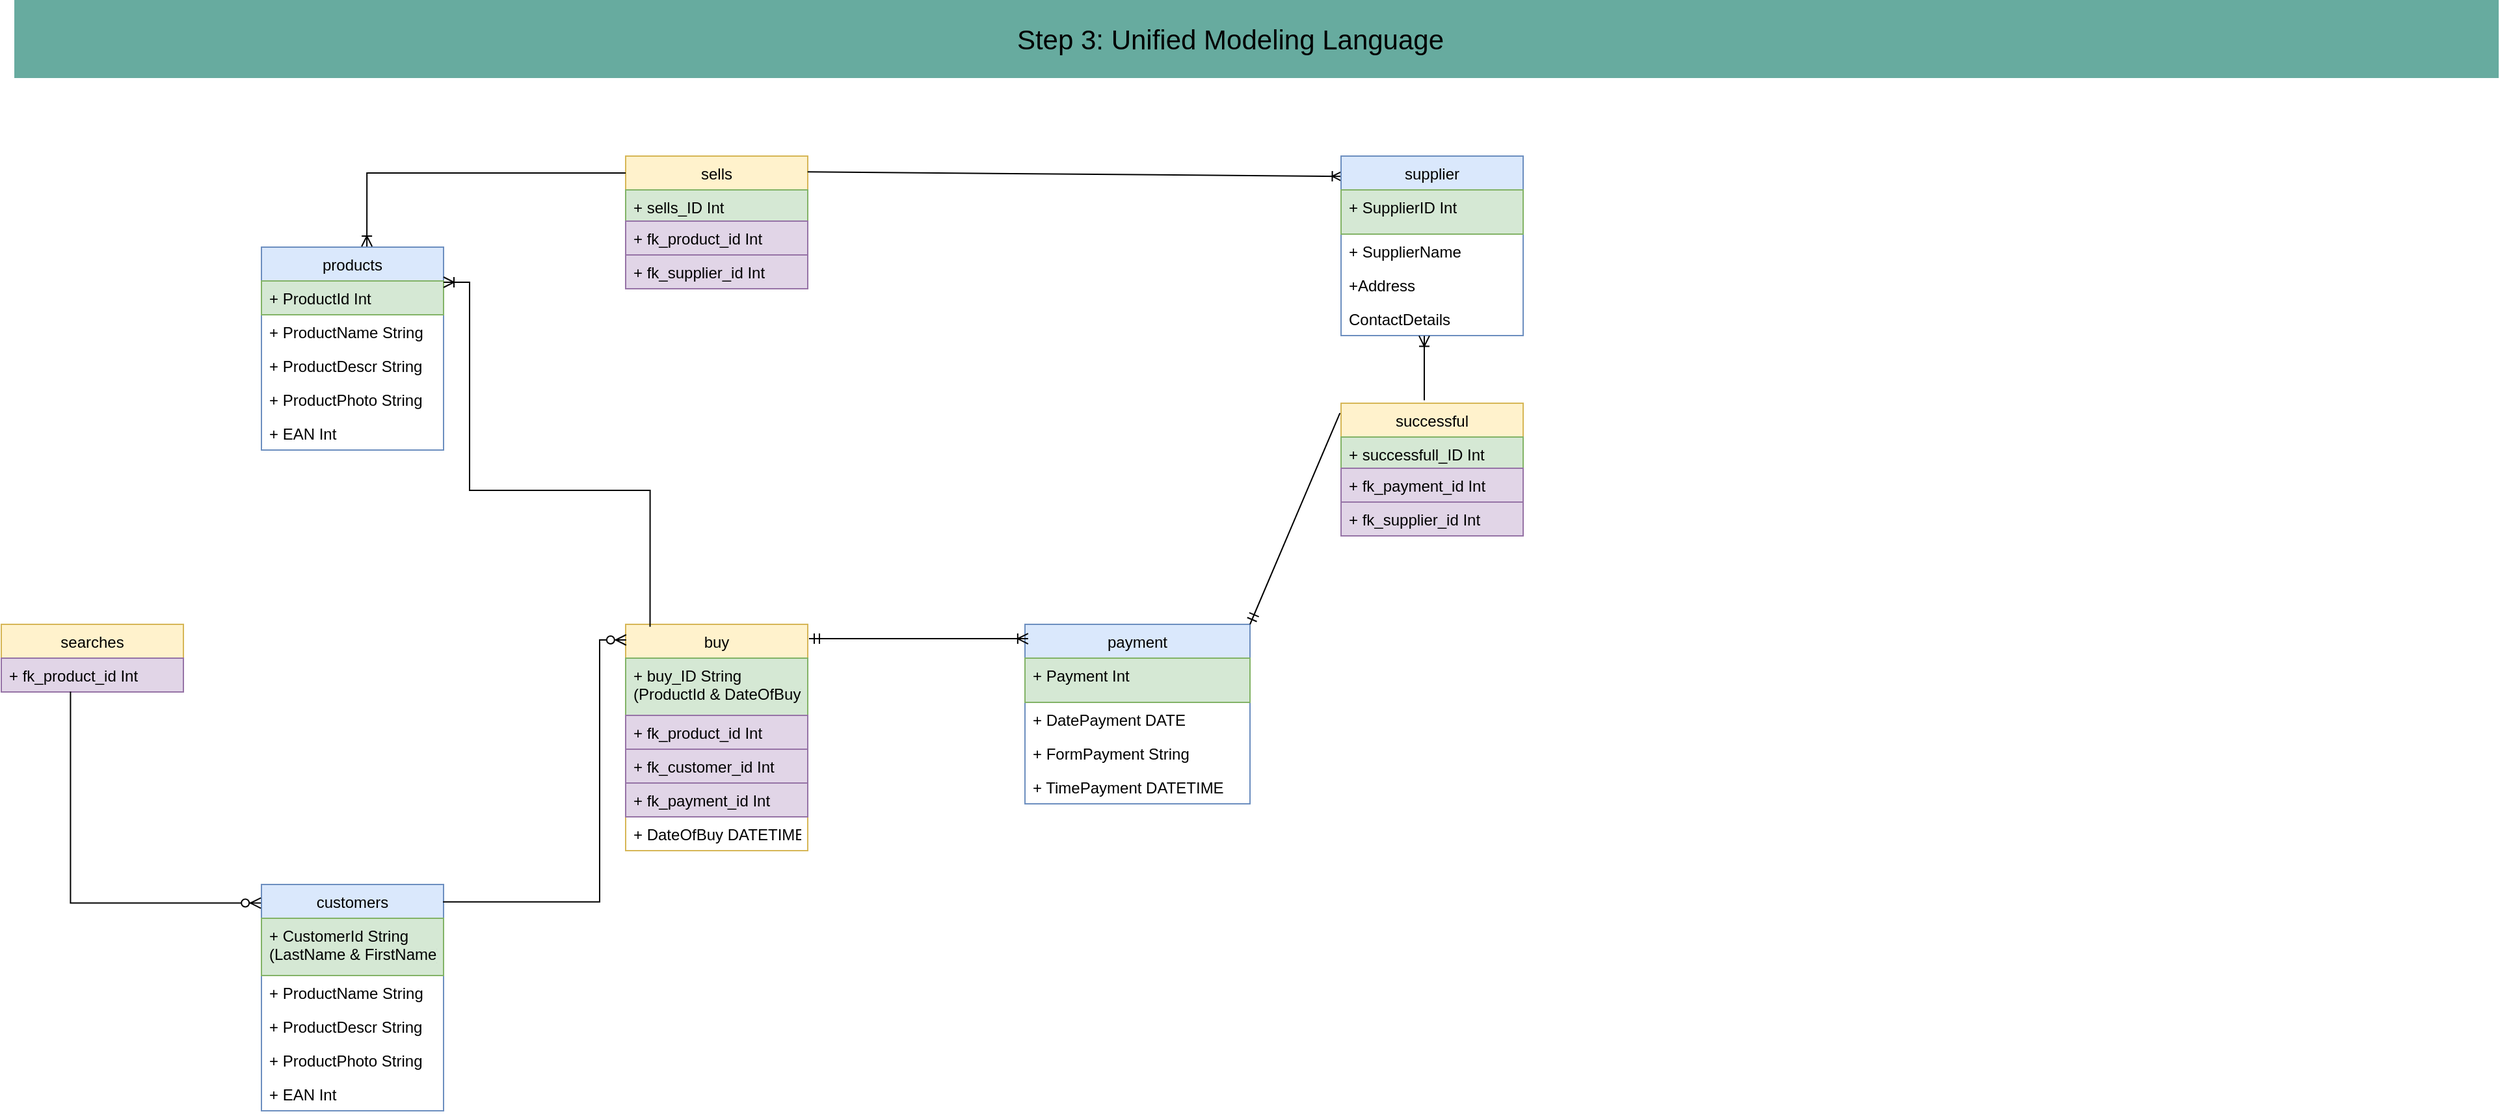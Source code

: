 <mxfile version="14.6.1" type="github">
  <diagram id="51T1Dkvb2ODKfpFt_ZPD" name="Page-1">
    <mxGraphModel dx="1483" dy="783" grid="1" gridSize="10" guides="1" tooltips="1" connect="1" arrows="1" fold="1" page="1" pageScale="1" pageWidth="827" pageHeight="1169" math="0" shadow="0">
      <root>
        <mxCell id="0" />
        <mxCell id="1" parent="0" />
        <mxCell id="ysUKuYNqQgm_iFsBiP2R-1" value="" style="rounded=0;whiteSpace=wrap;html=1;labelBackgroundColor=#009999;labelBorderColor=#000000;strokeColor=none;fillColor=#67AB9F;fontColor=#000000;" vertex="1" parent="1">
          <mxGeometry x="50" y="40" width="1910" height="60" as="geometry" />
        </mxCell>
        <mxCell id="ysUKuYNqQgm_iFsBiP2R-2" value="&lt;font style=&quot;font-size: 21px&quot;&gt;Step 3: Unified Modeling Language&lt;/font&gt;" style="text;html=1;strokeColor=none;fillColor=none;align=center;verticalAlign=middle;whiteSpace=wrap;rounded=0;labelBackgroundColor=none;fontColor=#000000;" vertex="1" parent="1">
          <mxGeometry x="70" y="60" width="1830" height="20" as="geometry" />
        </mxCell>
        <mxCell id="ysUKuYNqQgm_iFsBiP2R-3" value="products" style="swimlane;fontStyle=0;childLayout=stackLayout;horizontal=1;startSize=26;fillColor=#dae8fc;horizontalStack=0;resizeParent=1;resizeParentMax=0;resizeLast=0;collapsible=1;marginBottom=0;strokeColor=#6c8ebf;" vertex="1" parent="1">
          <mxGeometry x="240" y="230" width="140" height="156" as="geometry" />
        </mxCell>
        <mxCell id="ysUKuYNqQgm_iFsBiP2R-4" value="+ ProductId Int" style="text;align=left;verticalAlign=top;spacingLeft=4;spacingRight=4;overflow=hidden;rotatable=0;points=[[0,0.5],[1,0.5]];portConstraint=eastwest;fillColor=#d5e8d4;strokeColor=#82b366;" vertex="1" parent="ysUKuYNqQgm_iFsBiP2R-3">
          <mxGeometry y="26" width="140" height="26" as="geometry" />
        </mxCell>
        <mxCell id="ysUKuYNqQgm_iFsBiP2R-5" value="+ ProductName String" style="text;align=left;verticalAlign=top;spacingLeft=4;spacingRight=4;overflow=hidden;rotatable=0;points=[[0,0.5],[1,0.5]];portConstraint=eastwest;" vertex="1" parent="ysUKuYNqQgm_iFsBiP2R-3">
          <mxGeometry y="52" width="140" height="26" as="geometry" />
        </mxCell>
        <mxCell id="ysUKuYNqQgm_iFsBiP2R-6" value="+ ProductDescr String" style="text;align=left;verticalAlign=top;spacingLeft=4;spacingRight=4;overflow=hidden;rotatable=0;points=[[0,0.5],[1,0.5]];portConstraint=eastwest;" vertex="1" parent="ysUKuYNqQgm_iFsBiP2R-3">
          <mxGeometry y="78" width="140" height="26" as="geometry" />
        </mxCell>
        <mxCell id="ysUKuYNqQgm_iFsBiP2R-24" value="+ ProductPhoto String" style="text;align=left;verticalAlign=top;spacingLeft=4;spacingRight=4;overflow=hidden;rotatable=0;points=[[0,0.5],[1,0.5]];portConstraint=eastwest;" vertex="1" parent="ysUKuYNqQgm_iFsBiP2R-3">
          <mxGeometry y="104" width="140" height="26" as="geometry" />
        </mxCell>
        <mxCell id="ysUKuYNqQgm_iFsBiP2R-25" value="+ EAN Int" style="text;align=left;verticalAlign=top;spacingLeft=4;spacingRight=4;overflow=hidden;rotatable=0;points=[[0,0.5],[1,0.5]];portConstraint=eastwest;" vertex="1" parent="ysUKuYNqQgm_iFsBiP2R-3">
          <mxGeometry y="130" width="140" height="26" as="geometry" />
        </mxCell>
        <mxCell id="ysUKuYNqQgm_iFsBiP2R-7" value="searches" style="swimlane;fontStyle=0;childLayout=stackLayout;horizontal=1;startSize=26;fillColor=#fff2cc;horizontalStack=0;resizeParent=1;resizeParentMax=0;resizeLast=0;collapsible=1;marginBottom=0;strokeColor=#d6b656;" vertex="1" parent="1">
          <mxGeometry x="40" y="520" width="140" height="52" as="geometry" />
        </mxCell>
        <mxCell id="ysUKuYNqQgm_iFsBiP2R-8" value="+ fk_product_id Int" style="text;align=left;verticalAlign=top;spacingLeft=4;spacingRight=4;overflow=hidden;rotatable=0;points=[[0,0.5],[1,0.5]];portConstraint=eastwest;fillColor=#e1d5e7;strokeColor=#9673a6;" vertex="1" parent="ysUKuYNqQgm_iFsBiP2R-7">
          <mxGeometry y="26" width="140" height="26" as="geometry" />
        </mxCell>
        <mxCell id="ysUKuYNqQgm_iFsBiP2R-18" value="buy" style="swimlane;fontStyle=0;childLayout=stackLayout;horizontal=1;startSize=26;fillColor=#fff2cc;horizontalStack=0;resizeParent=1;resizeParentMax=0;resizeLast=0;collapsible=1;marginBottom=0;strokeColor=#d6b656;" vertex="1" parent="1">
          <mxGeometry x="520" y="520" width="140" height="174" as="geometry" />
        </mxCell>
        <mxCell id="ysUKuYNqQgm_iFsBiP2R-19" value="+ buy_ID String&#xa;(ProductId &amp; DateOfBuy)" style="text;align=left;verticalAlign=top;spacingLeft=4;spacingRight=4;overflow=hidden;rotatable=0;points=[[0,0.5],[1,0.5]];portConstraint=eastwest;fillColor=#d5e8d4;strokeColor=#82b366;" vertex="1" parent="ysUKuYNqQgm_iFsBiP2R-18">
          <mxGeometry y="26" width="140" height="44" as="geometry" />
        </mxCell>
        <mxCell id="ysUKuYNqQgm_iFsBiP2R-20" value="+ fk_product_id Int" style="text;align=left;verticalAlign=top;spacingLeft=4;spacingRight=4;overflow=hidden;rotatable=0;points=[[0,0.5],[1,0.5]];portConstraint=eastwest;fillColor=#e1d5e7;strokeColor=#9673a6;" vertex="1" parent="ysUKuYNqQgm_iFsBiP2R-18">
          <mxGeometry y="70" width="140" height="26" as="geometry" />
        </mxCell>
        <mxCell id="ysUKuYNqQgm_iFsBiP2R-21" value="+ fk_customer_id Int" style="text;align=left;verticalAlign=top;spacingLeft=4;spacingRight=4;overflow=hidden;rotatable=0;points=[[0,0.5],[1,0.5]];portConstraint=eastwest;fillColor=#e1d5e7;strokeColor=#9673a6;" vertex="1" parent="ysUKuYNqQgm_iFsBiP2R-18">
          <mxGeometry y="96" width="140" height="26" as="geometry" />
        </mxCell>
        <mxCell id="ysUKuYNqQgm_iFsBiP2R-23" value="+ fk_payment_id Int" style="text;align=left;verticalAlign=top;spacingLeft=4;spacingRight=4;overflow=hidden;rotatable=0;points=[[0,0.5],[1,0.5]];portConstraint=eastwest;fillColor=#e1d5e7;strokeColor=#9673a6;" vertex="1" parent="ysUKuYNqQgm_iFsBiP2R-18">
          <mxGeometry y="122" width="140" height="26" as="geometry" />
        </mxCell>
        <mxCell id="ysUKuYNqQgm_iFsBiP2R-32" value="+ DateOfBuy DATETIME" style="text;align=left;verticalAlign=top;spacingLeft=4;spacingRight=4;overflow=hidden;rotatable=0;points=[[0,0.5],[1,0.5]];portConstraint=eastwest;" vertex="1" parent="ysUKuYNqQgm_iFsBiP2R-18">
          <mxGeometry y="148" width="140" height="26" as="geometry" />
        </mxCell>
        <mxCell id="ysUKuYNqQgm_iFsBiP2R-26" value="customers" style="swimlane;fontStyle=0;childLayout=stackLayout;horizontal=1;startSize=26;fillColor=#dae8fc;horizontalStack=0;resizeParent=1;resizeParentMax=0;resizeLast=0;collapsible=1;marginBottom=0;strokeColor=#6c8ebf;" vertex="1" parent="1">
          <mxGeometry x="240" y="720" width="140" height="174" as="geometry" />
        </mxCell>
        <mxCell id="ysUKuYNqQgm_iFsBiP2R-27" value="+ CustomerId String&#xa;(LastName &amp; FirstName)" style="text;align=left;verticalAlign=top;spacingLeft=4;spacingRight=4;overflow=hidden;rotatable=0;points=[[0,0.5],[1,0.5]];portConstraint=eastwest;fillColor=#d5e8d4;strokeColor=#82b366;" vertex="1" parent="ysUKuYNqQgm_iFsBiP2R-26">
          <mxGeometry y="26" width="140" height="44" as="geometry" />
        </mxCell>
        <mxCell id="ysUKuYNqQgm_iFsBiP2R-28" value="+ ProductName String" style="text;align=left;verticalAlign=top;spacingLeft=4;spacingRight=4;overflow=hidden;rotatable=0;points=[[0,0.5],[1,0.5]];portConstraint=eastwest;" vertex="1" parent="ysUKuYNqQgm_iFsBiP2R-26">
          <mxGeometry y="70" width="140" height="26" as="geometry" />
        </mxCell>
        <mxCell id="ysUKuYNqQgm_iFsBiP2R-29" value="+ ProductDescr String" style="text;align=left;verticalAlign=top;spacingLeft=4;spacingRight=4;overflow=hidden;rotatable=0;points=[[0,0.5],[1,0.5]];portConstraint=eastwest;" vertex="1" parent="ysUKuYNqQgm_iFsBiP2R-26">
          <mxGeometry y="96" width="140" height="26" as="geometry" />
        </mxCell>
        <mxCell id="ysUKuYNqQgm_iFsBiP2R-30" value="+ ProductPhoto String" style="text;align=left;verticalAlign=top;spacingLeft=4;spacingRight=4;overflow=hidden;rotatable=0;points=[[0,0.5],[1,0.5]];portConstraint=eastwest;" vertex="1" parent="ysUKuYNqQgm_iFsBiP2R-26">
          <mxGeometry y="122" width="140" height="26" as="geometry" />
        </mxCell>
        <mxCell id="ysUKuYNqQgm_iFsBiP2R-31" value="+ EAN Int" style="text;align=left;verticalAlign=top;spacingLeft=4;spacingRight=4;overflow=hidden;rotatable=0;points=[[0,0.5],[1,0.5]];portConstraint=eastwest;" vertex="1" parent="ysUKuYNqQgm_iFsBiP2R-26">
          <mxGeometry y="148" width="140" height="26" as="geometry" />
        </mxCell>
        <mxCell id="ysUKuYNqQgm_iFsBiP2R-33" value="" style="fontSize=12;html=1;endArrow=ERzeroToMany;endFill=1;exitX=0.38;exitY=0.992;exitDx=0;exitDy=0;rounded=0;exitPerimeter=0;entryX=-0.003;entryY=0.082;entryDx=0;entryDy=0;entryPerimeter=0;edgeStyle=orthogonalEdgeStyle;" edge="1" parent="1" source="ysUKuYNqQgm_iFsBiP2R-8" target="ysUKuYNqQgm_iFsBiP2R-26">
          <mxGeometry width="100" height="100" relative="1" as="geometry">
            <mxPoint x="236" y="595" as="sourcePoint" />
            <mxPoint x="230" y="750" as="targetPoint" />
          </mxGeometry>
        </mxCell>
        <mxCell id="ysUKuYNqQgm_iFsBiP2R-35" value="" style="fontSize=12;html=1;endArrow=ERzeroToMany;endFill=1;startArrow=none;exitX=0.997;exitY=0.077;exitDx=0;exitDy=0;exitPerimeter=0;entryX=0.003;entryY=0.069;entryDx=0;entryDy=0;entryPerimeter=0;edgeStyle=orthogonalEdgeStyle;rounded=0;startFill=0;" edge="1" parent="1" source="ysUKuYNqQgm_iFsBiP2R-26" target="ysUKuYNqQgm_iFsBiP2R-18">
          <mxGeometry width="100" height="100" relative="1" as="geometry">
            <mxPoint x="400" y="710" as="sourcePoint" />
            <mxPoint x="500" y="610" as="targetPoint" />
            <Array as="points">
              <mxPoint x="500" y="733" />
              <mxPoint x="500" y="532" />
            </Array>
          </mxGeometry>
        </mxCell>
        <mxCell id="ysUKuYNqQgm_iFsBiP2R-36" value="" style="edgeStyle=orthogonalEdgeStyle;fontSize=12;html=1;endArrow=none;startArrow=ERoneToMany;rounded=0;startFill=0;endFill=0;entryX=0.134;entryY=0.011;entryDx=0;entryDy=0;entryPerimeter=0;" edge="1" parent="1" target="ysUKuYNqQgm_iFsBiP2R-18">
          <mxGeometry width="100" height="100" relative="1" as="geometry">
            <mxPoint x="380" y="257" as="sourcePoint" />
            <mxPoint x="538" y="510" as="targetPoint" />
            <Array as="points">
              <mxPoint x="400" y="257" />
              <mxPoint x="400" y="417" />
              <mxPoint x="539" y="417" />
            </Array>
          </mxGeometry>
        </mxCell>
        <mxCell id="ysUKuYNqQgm_iFsBiP2R-37" value="sells" style="swimlane;fontStyle=0;childLayout=stackLayout;horizontal=1;startSize=26;fillColor=#fff2cc;horizontalStack=0;resizeParent=1;resizeParentMax=0;resizeLast=0;collapsible=1;marginBottom=0;strokeColor=#d6b656;" vertex="1" parent="1">
          <mxGeometry x="520" y="160" width="140" height="102" as="geometry" />
        </mxCell>
        <mxCell id="ysUKuYNqQgm_iFsBiP2R-38" value="+ sells_ID Int" style="text;align=left;verticalAlign=top;spacingLeft=4;spacingRight=4;overflow=hidden;rotatable=0;points=[[0,0.5],[1,0.5]];portConstraint=eastwest;fillColor=#d5e8d4;strokeColor=#82b366;" vertex="1" parent="ysUKuYNqQgm_iFsBiP2R-37">
          <mxGeometry y="26" width="140" height="24" as="geometry" />
        </mxCell>
        <mxCell id="ysUKuYNqQgm_iFsBiP2R-39" value="+ fk_product_id Int" style="text;align=left;verticalAlign=top;spacingLeft=4;spacingRight=4;overflow=hidden;rotatable=0;points=[[0,0.5],[1,0.5]];portConstraint=eastwest;fillColor=#e1d5e7;strokeColor=#9673a6;" vertex="1" parent="ysUKuYNqQgm_iFsBiP2R-37">
          <mxGeometry y="50" width="140" height="26" as="geometry" />
        </mxCell>
        <mxCell id="ysUKuYNqQgm_iFsBiP2R-40" value="+ fk_supplier_id Int" style="text;align=left;verticalAlign=top;spacingLeft=4;spacingRight=4;overflow=hidden;rotatable=0;points=[[0,0.5],[1,0.5]];portConstraint=eastwest;fillColor=#e1d5e7;strokeColor=#9673a6;" vertex="1" parent="ysUKuYNqQgm_iFsBiP2R-37">
          <mxGeometry y="76" width="140" height="26" as="geometry" />
        </mxCell>
        <mxCell id="ysUKuYNqQgm_iFsBiP2R-44" value="" style="edgeStyle=orthogonalEdgeStyle;fontSize=12;html=1;endArrow=none;rounded=0;exitX=0.579;exitY=-0.003;exitDx=0;exitDy=0;exitPerimeter=0;startArrow=ERoneToMany;startFill=0;endFill=0;" edge="1" parent="1" source="ysUKuYNqQgm_iFsBiP2R-3">
          <mxGeometry width="100" height="100" relative="1" as="geometry">
            <mxPoint x="321" y="223" as="sourcePoint" />
            <mxPoint x="520" y="173" as="targetPoint" />
            <Array as="points">
              <mxPoint x="321" y="173" />
            </Array>
          </mxGeometry>
        </mxCell>
        <mxCell id="ysUKuYNqQgm_iFsBiP2R-46" value="" style="fontSize=12;html=1;endArrow=ERoneToMany;rounded=0;exitX=0.999;exitY=0.119;exitDx=0;exitDy=0;exitPerimeter=0;entryX=0.009;entryY=0.113;entryDx=0;entryDy=0;entryPerimeter=0;" edge="1" parent="1" source="ysUKuYNqQgm_iFsBiP2R-37" target="ysUKuYNqQgm_iFsBiP2R-47">
          <mxGeometry width="100" height="100" relative="1" as="geometry">
            <mxPoint x="850" y="246.532" as="sourcePoint" />
            <mxPoint x="830" y="172" as="targetPoint" />
          </mxGeometry>
        </mxCell>
        <mxCell id="ysUKuYNqQgm_iFsBiP2R-47" value="supplier" style="swimlane;fontStyle=0;childLayout=stackLayout;horizontal=1;startSize=26;fillColor=#dae8fc;horizontalStack=0;resizeParent=1;resizeParentMax=0;resizeLast=0;collapsible=1;marginBottom=0;strokeColor=#6c8ebf;" vertex="1" parent="1">
          <mxGeometry x="1070" y="160" width="140" height="138" as="geometry" />
        </mxCell>
        <mxCell id="ysUKuYNqQgm_iFsBiP2R-48" value="+ SupplierID Int" style="text;align=left;verticalAlign=top;spacingLeft=4;spacingRight=4;overflow=hidden;rotatable=0;points=[[0,0.5],[1,0.5]];portConstraint=eastwest;fillColor=#d5e8d4;strokeColor=#82b366;" vertex="1" parent="ysUKuYNqQgm_iFsBiP2R-47">
          <mxGeometry y="26" width="140" height="34" as="geometry" />
        </mxCell>
        <mxCell id="ysUKuYNqQgm_iFsBiP2R-49" value="+ SupplierName" style="text;align=left;verticalAlign=top;spacingLeft=4;spacingRight=4;overflow=hidden;rotatable=0;points=[[0,0.5],[1,0.5]];portConstraint=eastwest;" vertex="1" parent="ysUKuYNqQgm_iFsBiP2R-47">
          <mxGeometry y="60" width="140" height="26" as="geometry" />
        </mxCell>
        <mxCell id="ysUKuYNqQgm_iFsBiP2R-50" value="+Address" style="text;align=left;verticalAlign=top;spacingLeft=4;spacingRight=4;overflow=hidden;rotatable=0;points=[[0,0.5],[1,0.5]];portConstraint=eastwest;" vertex="1" parent="ysUKuYNqQgm_iFsBiP2R-47">
          <mxGeometry y="86" width="140" height="26" as="geometry" />
        </mxCell>
        <mxCell id="ysUKuYNqQgm_iFsBiP2R-51" value="ContactDetails" style="text;align=left;verticalAlign=top;spacingLeft=4;spacingRight=4;overflow=hidden;rotatable=0;points=[[0,0.5],[1,0.5]];portConstraint=eastwest;" vertex="1" parent="ysUKuYNqQgm_iFsBiP2R-47">
          <mxGeometry y="112" width="140" height="26" as="geometry" />
        </mxCell>
        <mxCell id="ysUKuYNqQgm_iFsBiP2R-53" value="successful" style="swimlane;fontStyle=0;childLayout=stackLayout;horizontal=1;startSize=26;fillColor=#fff2cc;horizontalStack=0;resizeParent=1;resizeParentMax=0;resizeLast=0;collapsible=1;marginBottom=0;strokeColor=#d6b656;" vertex="1" parent="1">
          <mxGeometry x="1070" y="350" width="140" height="102" as="geometry" />
        </mxCell>
        <mxCell id="ysUKuYNqQgm_iFsBiP2R-54" value="+ successfull_ID Int" style="text;align=left;verticalAlign=top;spacingLeft=4;spacingRight=4;overflow=hidden;rotatable=0;points=[[0,0.5],[1,0.5]];portConstraint=eastwest;fillColor=#d5e8d4;strokeColor=#82b366;" vertex="1" parent="ysUKuYNqQgm_iFsBiP2R-53">
          <mxGeometry y="26" width="140" height="24" as="geometry" />
        </mxCell>
        <mxCell id="ysUKuYNqQgm_iFsBiP2R-55" value="+ fk_payment_id Int" style="text;align=left;verticalAlign=top;spacingLeft=4;spacingRight=4;overflow=hidden;rotatable=0;points=[[0,0.5],[1,0.5]];portConstraint=eastwest;fillColor=#e1d5e7;strokeColor=#9673a6;" vertex="1" parent="ysUKuYNqQgm_iFsBiP2R-53">
          <mxGeometry y="50" width="140" height="26" as="geometry" />
        </mxCell>
        <mxCell id="ysUKuYNqQgm_iFsBiP2R-56" value="+ fk_supplier_id Int" style="text;align=left;verticalAlign=top;spacingLeft=4;spacingRight=4;overflow=hidden;rotatable=0;points=[[0,0.5],[1,0.5]];portConstraint=eastwest;fillColor=#e1d5e7;strokeColor=#9673a6;" vertex="1" parent="ysUKuYNqQgm_iFsBiP2R-53">
          <mxGeometry y="76" width="140" height="26" as="geometry" />
        </mxCell>
        <mxCell id="ysUKuYNqQgm_iFsBiP2R-57" value="payment" style="swimlane;fontStyle=0;childLayout=stackLayout;horizontal=1;startSize=26;fillColor=#dae8fc;horizontalStack=0;resizeParent=1;resizeParentMax=0;resizeLast=0;collapsible=1;marginBottom=0;strokeColor=#6c8ebf;" vertex="1" parent="1">
          <mxGeometry x="827" y="520" width="173" height="138" as="geometry" />
        </mxCell>
        <mxCell id="ysUKuYNqQgm_iFsBiP2R-58" value="+ Payment Int" style="text;align=left;verticalAlign=top;spacingLeft=4;spacingRight=4;overflow=hidden;rotatable=0;points=[[0,0.5],[1,0.5]];portConstraint=eastwest;fillColor=#d5e8d4;strokeColor=#82b366;" vertex="1" parent="ysUKuYNqQgm_iFsBiP2R-57">
          <mxGeometry y="26" width="173" height="34" as="geometry" />
        </mxCell>
        <mxCell id="ysUKuYNqQgm_iFsBiP2R-59" value="+ DatePayment DATE" style="text;align=left;verticalAlign=top;spacingLeft=4;spacingRight=4;overflow=hidden;rotatable=0;points=[[0,0.5],[1,0.5]];portConstraint=eastwest;" vertex="1" parent="ysUKuYNqQgm_iFsBiP2R-57">
          <mxGeometry y="60" width="173" height="26" as="geometry" />
        </mxCell>
        <mxCell id="ysUKuYNqQgm_iFsBiP2R-60" value="+ FormPayment String" style="text;align=left;verticalAlign=top;spacingLeft=4;spacingRight=4;overflow=hidden;rotatable=0;points=[[0,0.5],[1,0.5]];portConstraint=eastwest;" vertex="1" parent="ysUKuYNqQgm_iFsBiP2R-57">
          <mxGeometry y="86" width="173" height="26" as="geometry" />
        </mxCell>
        <mxCell id="ysUKuYNqQgm_iFsBiP2R-61" value="+ TimePayment DATETIME" style="text;align=left;verticalAlign=top;spacingLeft=4;spacingRight=4;overflow=hidden;rotatable=0;points=[[0,0.5],[1,0.5]];portConstraint=eastwest;" vertex="1" parent="ysUKuYNqQgm_iFsBiP2R-57">
          <mxGeometry y="112" width="173" height="26" as="geometry" />
        </mxCell>
        <mxCell id="ysUKuYNqQgm_iFsBiP2R-62" value="" style="fontSize=12;html=1;endArrow=ERoneToMany;startArrow=ERmandOne;exitX=1.007;exitY=0.063;exitDx=0;exitDy=0;exitPerimeter=0;entryX=0.014;entryY=0.08;entryDx=0;entryDy=0;entryPerimeter=0;rounded=0;startFill=0;endFill=0;" edge="1" parent="1" source="ysUKuYNqQgm_iFsBiP2R-18" target="ysUKuYNqQgm_iFsBiP2R-57">
          <mxGeometry width="100" height="100" relative="1" as="geometry">
            <mxPoint x="950" y="550" as="sourcePoint" />
            <mxPoint x="1050" y="450" as="targetPoint" />
          </mxGeometry>
        </mxCell>
        <mxCell id="ysUKuYNqQgm_iFsBiP2R-63" value="" style="fontSize=12;html=1;endArrow=none;endFill=0;strokeColor=#000000;startArrow=ERmandOne;startFill=0;exitX=1;exitY=0;exitDx=0;exitDy=0;entryX=-0.006;entryY=0.074;entryDx=0;entryDy=0;entryPerimeter=0;" edge="1" parent="1" source="ysUKuYNqQgm_iFsBiP2R-57" target="ysUKuYNqQgm_iFsBiP2R-53">
          <mxGeometry width="100" height="100" relative="1" as="geometry">
            <mxPoint x="950" y="550" as="sourcePoint" />
            <mxPoint x="1080" y="360" as="targetPoint" />
          </mxGeometry>
        </mxCell>
        <mxCell id="ysUKuYNqQgm_iFsBiP2R-66" value="" style="fontSize=12;html=1;endArrow=ERoneToMany;endFill=0;strokeColor=#000000;startArrow=none;startFill=0;exitX=0.457;exitY=-0.022;exitDx=0;exitDy=0;entryX=0.457;entryY=1.008;entryDx=0;entryDy=0;entryPerimeter=0;exitPerimeter=0;" edge="1" parent="1" source="ysUKuYNqQgm_iFsBiP2R-53" target="ysUKuYNqQgm_iFsBiP2R-51">
          <mxGeometry width="100" height="100" relative="1" as="geometry">
            <mxPoint x="977" y="530" as="sourcePoint" />
            <mxPoint x="1079.16" y="367.548" as="targetPoint" />
          </mxGeometry>
        </mxCell>
      </root>
    </mxGraphModel>
  </diagram>
</mxfile>
